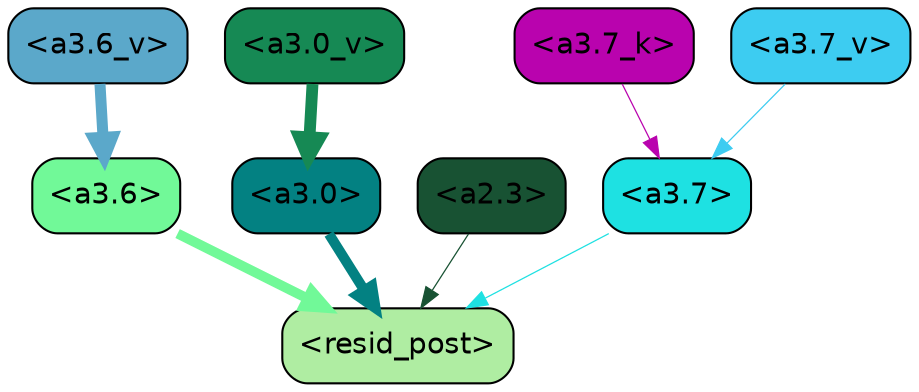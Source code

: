 strict digraph "" {
	graph [bgcolor=transparent,
		layout=dot,
		overlap=false,
		splines=true
	];
	"<a3.7>"	[color=black,
		fillcolor="#1ee1e2",
		fontname=Helvetica,
		shape=box,
		style="filled, rounded"];
	"<resid_post>"	[color=black,
		fillcolor="#afeda2",
		fontname=Helvetica,
		shape=box,
		style="filled, rounded"];
	"<a3.7>" -> "<resid_post>"	[color="#1ee1e2",
		penwidth=0.6];
	"<a3.6>"	[color=black,
		fillcolor="#71f998",
		fontname=Helvetica,
		shape=box,
		style="filled, rounded"];
	"<a3.6>" -> "<resid_post>"	[color="#71f998",
		penwidth=4.7534414529800415];
	"<a3.0>"	[color=black,
		fillcolor="#038182",
		fontname=Helvetica,
		shape=box,
		style="filled, rounded"];
	"<a3.0>" -> "<resid_post>"	[color="#038182",
		penwidth=4.898576855659485];
	"<a2.3>"	[color=black,
		fillcolor="#185233",
		fontname=Helvetica,
		shape=box,
		style="filled, rounded"];
	"<a2.3>" -> "<resid_post>"	[color="#185233",
		penwidth=0.6];
	"<a3.7_k>"	[color=black,
		fillcolor="#b903ae",
		fontname=Helvetica,
		shape=box,
		style="filled, rounded"];
	"<a3.7_k>" -> "<a3.7>"	[color="#b903ae",
		penwidth=0.6];
	"<a3.7_v>"	[color=black,
		fillcolor="#3dccf1",
		fontname=Helvetica,
		shape=box,
		style="filled, rounded"];
	"<a3.7_v>" -> "<a3.7>"	[color="#3dccf1",
		penwidth=0.6];
	"<a3.6_v>"	[color=black,
		fillcolor="#5ba8ca",
		fontname=Helvetica,
		shape=box,
		style="filled, rounded"];
	"<a3.6_v>" -> "<a3.6>"	[color="#5ba8ca",
		penwidth=5.297133803367615];
	"<a3.0_v>"	[color=black,
		fillcolor="#168954",
		fontname=Helvetica,
		shape=box,
		style="filled, rounded"];
	"<a3.0_v>" -> "<a3.0>"	[color="#168954",
		penwidth=5.680712580680847];
}
